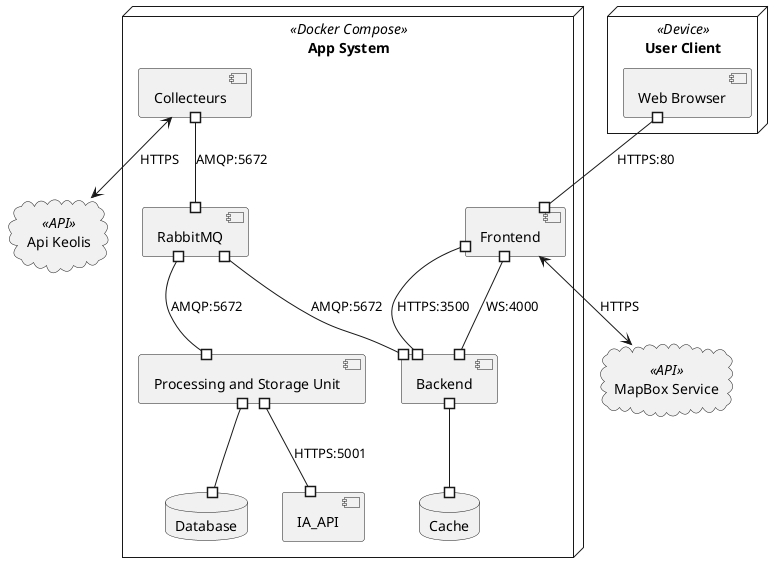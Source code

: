 @startuml
'https://plantuml.com/deployment-diagram

node "User Client" <<Device>> as UserClient {
 component "Web Browser" as Browser {
 }
}

    node "App System" <<Docker Compose>> as Docker {
                 component Backend as NestJS {
                 }
                 database Cache {
                 }

                  component RabbitMQ {
                  }
                  component "Processing and Storage Unit" as proc{

                  }
                  database Database {
                  }
                component Collecteurs {
                }
                component Frontend {
                }
                component IA_API {
                }
    }

cloud "Api Keolis" <<API>> as keo{
}

cloud "MapBox Service" <<API>> as map{

}

Browser #--# Frontend : HTTPS:80
Frontend #--# NestJS : HTTPS:3500
Frontend #--# NestJS : WS:4000
RabbitMQ #--# NestJS : AMQP:5672
RabbitMQ #--# proc : AMQP:5672
Collecteurs #--# RabbitMQ : AMQP:5672
proc #--# Database
proc #--# IA_API : HTTPS:5001
NestJS #--# Cache
Collecteurs <--> keo : HTTPS
Frontend <--> map : HTTPS
@enduml
